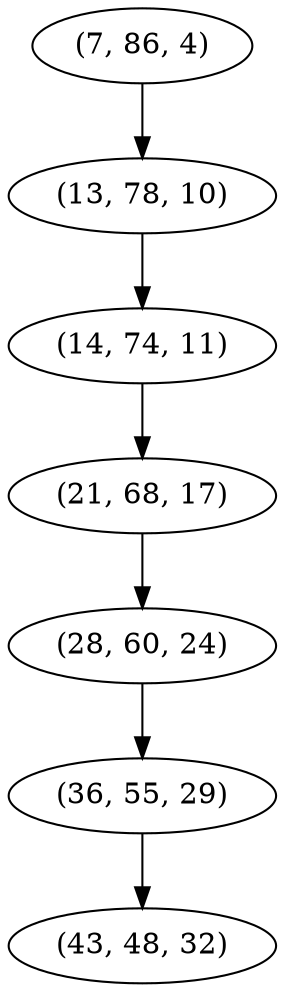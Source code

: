 digraph tree {
    "(7, 86, 4)";
    "(13, 78, 10)";
    "(14, 74, 11)";
    "(21, 68, 17)";
    "(28, 60, 24)";
    "(36, 55, 29)";
    "(43, 48, 32)";
    "(7, 86, 4)" -> "(13, 78, 10)";
    "(13, 78, 10)" -> "(14, 74, 11)";
    "(14, 74, 11)" -> "(21, 68, 17)";
    "(21, 68, 17)" -> "(28, 60, 24)";
    "(28, 60, 24)" -> "(36, 55, 29)";
    "(36, 55, 29)" -> "(43, 48, 32)";
}
